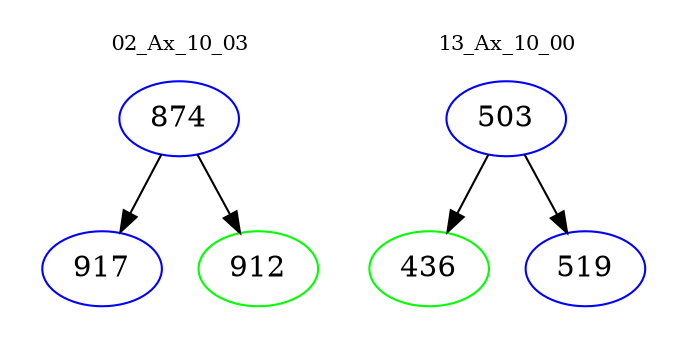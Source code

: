 digraph{
subgraph cluster_0 {
color = white
label = "02_Ax_10_03";
fontsize=10;
T0_874 [label="874", color="blue"]
T0_874 -> T0_917 [color="black"]
T0_917 [label="917", color="blue"]
T0_874 -> T0_912 [color="black"]
T0_912 [label="912", color="green"]
}
subgraph cluster_1 {
color = white
label = "13_Ax_10_00";
fontsize=10;
T1_503 [label="503", color="blue"]
T1_503 -> T1_436 [color="black"]
T1_436 [label="436", color="green"]
T1_503 -> T1_519 [color="black"]
T1_519 [label="519", color="blue"]
}
}
